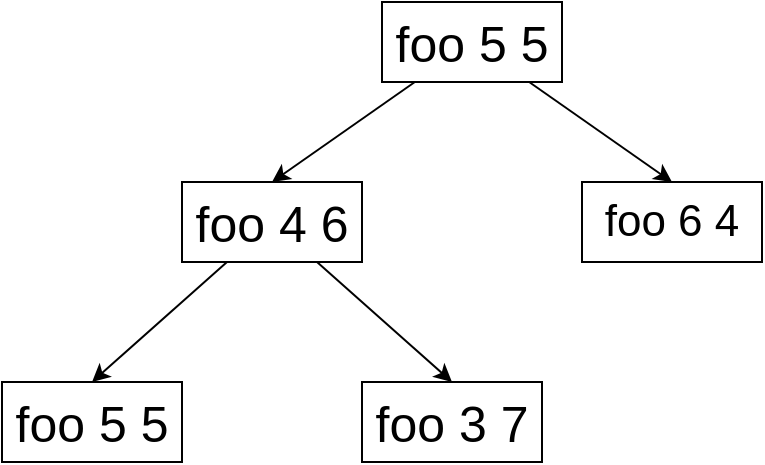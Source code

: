 <mxfile version="18.0.1" type="device"><diagram id="SBQqQXDBRPR49xrM5A8c" name="Page-1"><mxGraphModel dx="1422" dy="850" grid="1" gridSize="10" guides="1" tooltips="1" connect="1" arrows="1" fold="1" page="1" pageScale="1" pageWidth="827" pageHeight="1169" math="0" shadow="0"><root><mxCell id="0"/><mxCell id="1" parent="0"/><mxCell id="0rzUSqS2f5ifWW2rIiK4-1" style="edgeStyle=none;rounded=0;orthogonalLoop=1;jettySize=auto;html=1;entryX=0.5;entryY=0;entryDx=0;entryDy=0;" parent="1" source="0rzUSqS2f5ifWW2rIiK4-3" target="0rzUSqS2f5ifWW2rIiK4-4" edge="1"><mxGeometry relative="1" as="geometry"/></mxCell><mxCell id="0rzUSqS2f5ifWW2rIiK4-2" style="edgeStyle=none;rounded=0;orthogonalLoop=1;jettySize=auto;html=1;entryX=0.5;entryY=0;entryDx=0;entryDy=0;" parent="1" source="0rzUSqS2f5ifWW2rIiK4-3" target="0rzUSqS2f5ifWW2rIiK4-5" edge="1"><mxGeometry relative="1" as="geometry"/></mxCell><mxCell id="0rzUSqS2f5ifWW2rIiK4-3" value="foo 5 5" style="rounded=0;whiteSpace=wrap;html=1;fontSize=25;" parent="1" vertex="1"><mxGeometry x="330" y="280" width="90" height="40" as="geometry"/></mxCell><mxCell id="1WKr-cH5ojZYhydxixvC-3" style="rounded=0;orthogonalLoop=1;jettySize=auto;html=1;entryX=0.5;entryY=0;entryDx=0;entryDy=0;" edge="1" parent="1" source="0rzUSqS2f5ifWW2rIiK4-4" target="1WKr-cH5ojZYhydxixvC-1"><mxGeometry relative="1" as="geometry"/></mxCell><mxCell id="1WKr-cH5ojZYhydxixvC-4" style="edgeStyle=none;rounded=0;orthogonalLoop=1;jettySize=auto;html=1;entryX=0.5;entryY=0;entryDx=0;entryDy=0;" edge="1" parent="1" source="0rzUSqS2f5ifWW2rIiK4-4" target="1WKr-cH5ojZYhydxixvC-2"><mxGeometry relative="1" as="geometry"/></mxCell><mxCell id="0rzUSqS2f5ifWW2rIiK4-4" value="foo 4 6" style="rounded=0;whiteSpace=wrap;html=1;fontSize=25;" parent="1" vertex="1"><mxGeometry x="230" y="370" width="90" height="40" as="geometry"/></mxCell><mxCell id="0rzUSqS2f5ifWW2rIiK4-5" value="foo 6 4" style="rounded=0;whiteSpace=wrap;html=1;fontSize=22;" parent="1" vertex="1"><mxGeometry x="430" y="370" width="90" height="40" as="geometry"/></mxCell><mxCell id="1WKr-cH5ojZYhydxixvC-1" value="foo 5 5" style="rounded=0;whiteSpace=wrap;html=1;fontSize=25;" vertex="1" parent="1"><mxGeometry x="140" y="470" width="90" height="40" as="geometry"/></mxCell><mxCell id="1WKr-cH5ojZYhydxixvC-2" value="foo 3 7" style="rounded=0;whiteSpace=wrap;html=1;fontSize=25;" vertex="1" parent="1"><mxGeometry x="320" y="470" width="90" height="40" as="geometry"/></mxCell></root></mxGraphModel></diagram></mxfile>